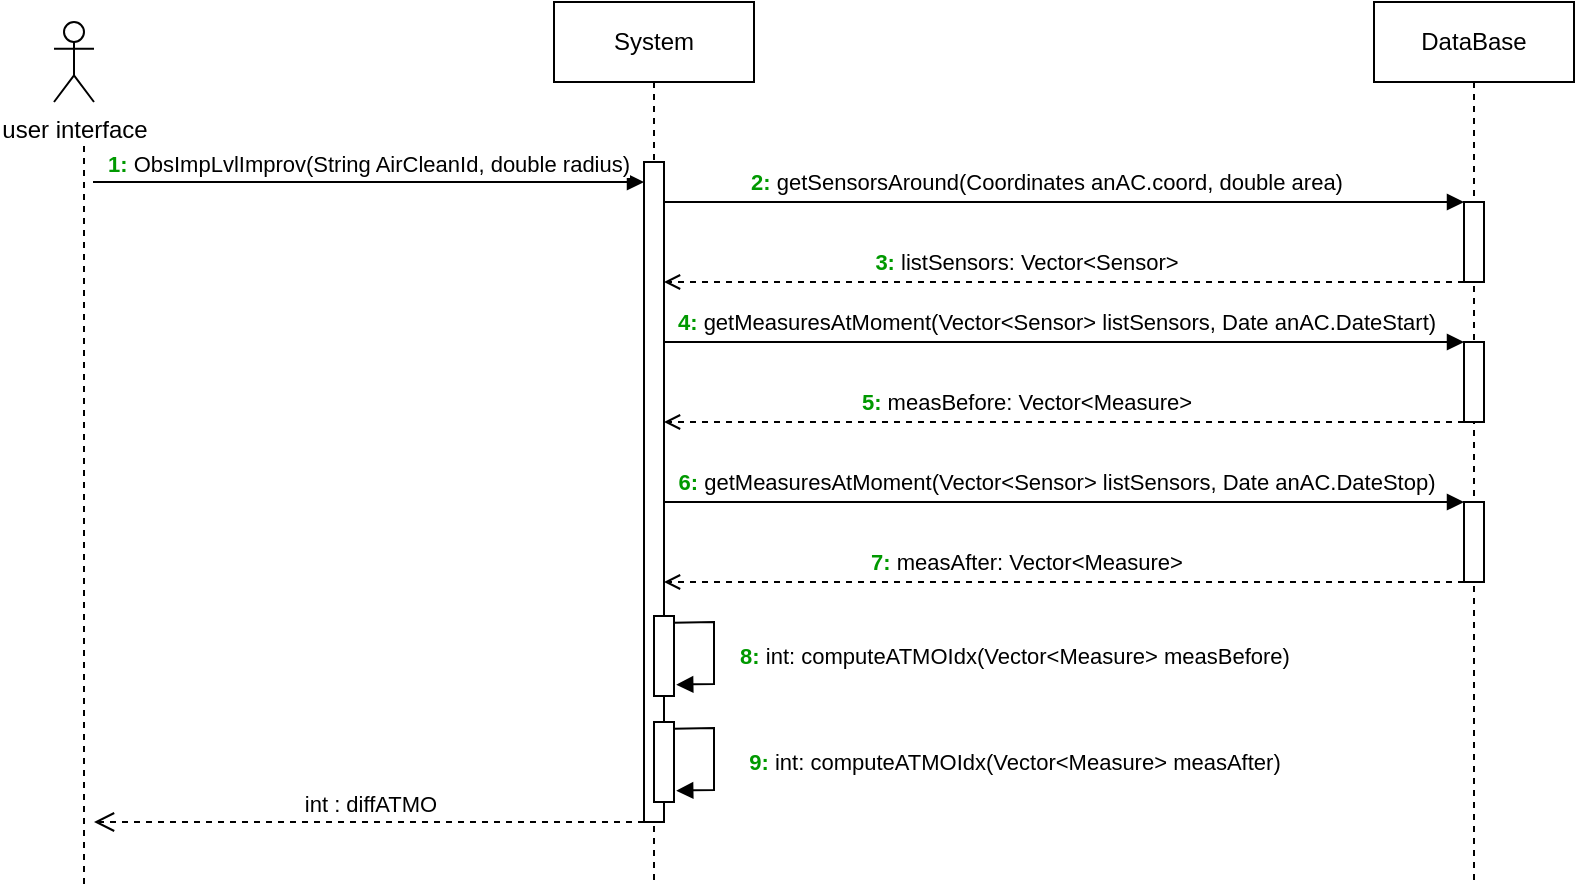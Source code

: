 <mxfile version="21.2.8">
  <diagram name="Page-1" id="U1p5k2ou6aDQazZYMd7k">
    <mxGraphModel dx="780" dy="799" grid="1" gridSize="10" guides="1" tooltips="1" connect="1" arrows="1" fold="1" page="1" pageScale="1" pageWidth="1169" pageHeight="827" math="0" shadow="0">
      <root>
        <mxCell id="0" />
        <mxCell id="1" parent="0" />
        <mxCell id="GppKYo8j6UHfjYzBci3K-55" value="System" style="shape=umlLifeline;perimeter=lifelinePerimeter;whiteSpace=wrap;html=1;container=0;dropTarget=0;collapsible=0;recursiveResize=0;outlineConnect=0;portConstraint=eastwest;newEdgeStyle={&quot;edgeStyle&quot;:&quot;elbowEdgeStyle&quot;,&quot;elbow&quot;:&quot;vertical&quot;,&quot;curved&quot;:0,&quot;rounded&quot;:0};" vertex="1" parent="1">
          <mxGeometry x="290" y="370" width="100" height="440" as="geometry" />
        </mxCell>
        <mxCell id="GppKYo8j6UHfjYzBci3K-56" value="" style="html=1;points=[];perimeter=orthogonalPerimeter;outlineConnect=0;targetShapes=umlLifeline;portConstraint=eastwest;newEdgeStyle={&quot;edgeStyle&quot;:&quot;elbowEdgeStyle&quot;,&quot;elbow&quot;:&quot;vertical&quot;,&quot;curved&quot;:0,&quot;rounded&quot;:0};" vertex="1" parent="GppKYo8j6UHfjYzBci3K-55">
          <mxGeometry x="45" y="80" width="10" height="330" as="geometry" />
        </mxCell>
        <mxCell id="GppKYo8j6UHfjYzBci3K-57" value="&lt;font style=&quot;border-color: var(--border-color);&quot; color=&quot;#009900&quot;&gt;&lt;b style=&quot;border-color: var(--border-color);&quot;&gt;1:&lt;/b&gt;&lt;/font&gt;&lt;font style=&quot;border-color: var(--border-color);&quot; color=&quot;#99ff99&quot;&gt;&amp;nbsp;&lt;/font&gt;ObsImpLvlImprov(String AirCleanId, double radius)" style="html=1;verticalAlign=bottom;endArrow=block;edgeStyle=elbowEdgeStyle;elbow=vertical;curved=0;rounded=0;" edge="1" parent="1" target="GppKYo8j6UHfjYzBci3K-56">
          <mxGeometry x="-0.001" relative="1" as="geometry">
            <mxPoint x="59.5" y="460" as="sourcePoint" />
            <Array as="points">
              <mxPoint x="170" y="460" />
            </Array>
            <mxPoint as="offset" />
          </mxGeometry>
        </mxCell>
        <mxCell id="GppKYo8j6UHfjYzBci3K-58" value="int : diffATMO" style="html=1;verticalAlign=bottom;endArrow=open;dashed=1;endSize=8;edgeStyle=elbowEdgeStyle;elbow=vertical;curved=0;rounded=0;" edge="1" parent="1" source="GppKYo8j6UHfjYzBci3K-56">
          <mxGeometry x="-0.003" relative="1" as="geometry">
            <mxPoint x="60" y="780" as="targetPoint" />
            <Array as="points">
              <mxPoint x="280" y="780" />
              <mxPoint x="300" y="790" />
              <mxPoint x="370" y="720" />
              <mxPoint x="280" y="680" />
              <mxPoint x="320" y="660" />
              <mxPoint x="180" y="620" />
            </Array>
            <mxPoint as="offset" />
          </mxGeometry>
        </mxCell>
        <mxCell id="GppKYo8j6UHfjYzBci3K-59" value="DataBase" style="shape=umlLifeline;perimeter=lifelinePerimeter;whiteSpace=wrap;html=1;container=0;dropTarget=0;collapsible=0;recursiveResize=0;outlineConnect=0;portConstraint=eastwest;newEdgeStyle={&quot;edgeStyle&quot;:&quot;elbowEdgeStyle&quot;,&quot;elbow&quot;:&quot;vertical&quot;,&quot;curved&quot;:0,&quot;rounded&quot;:0};" vertex="1" parent="1">
          <mxGeometry x="700" y="370" width="100" height="440" as="geometry" />
        </mxCell>
        <mxCell id="GppKYo8j6UHfjYzBci3K-81" value="user interface" style="shape=umlActor;verticalLabelPosition=bottom;verticalAlign=top;html=1;outlineConnect=0;" vertex="1" parent="1">
          <mxGeometry x="40" y="380" width="20" height="40" as="geometry" />
        </mxCell>
        <mxCell id="GppKYo8j6UHfjYzBci3K-82" value="" style="endArrow=none;dashed=1;html=1;rounded=0;" edge="1" parent="1">
          <mxGeometry width="50" height="50" relative="1" as="geometry">
            <mxPoint x="55" y="811" as="sourcePoint" />
            <mxPoint x="55" y="440" as="targetPoint" />
          </mxGeometry>
        </mxCell>
        <mxCell id="GppKYo8j6UHfjYzBci3K-109" value="" style="html=1;points=[];perimeter=orthogonalPerimeter;outlineConnect=0;targetShapes=umlLifeline;portConstraint=eastwest;newEdgeStyle={&quot;edgeStyle&quot;:&quot;elbowEdgeStyle&quot;,&quot;elbow&quot;:&quot;vertical&quot;,&quot;curved&quot;:0,&quot;rounded&quot;:0};" vertex="1" parent="1">
          <mxGeometry x="745" y="470" width="10" height="40" as="geometry" />
        </mxCell>
        <mxCell id="GppKYo8j6UHfjYzBci3K-110" value="" style="html=1;points=[];perimeter=orthogonalPerimeter;outlineConnect=0;targetShapes=umlLifeline;portConstraint=eastwest;newEdgeStyle={&quot;edgeStyle&quot;:&quot;elbowEdgeStyle&quot;,&quot;elbow&quot;:&quot;vertical&quot;,&quot;curved&quot;:0,&quot;rounded&quot;:0};" vertex="1" parent="1">
          <mxGeometry x="745" y="540" width="10" height="40" as="geometry" />
        </mxCell>
        <mxCell id="GppKYo8j6UHfjYzBci3K-111" value="" style="endArrow=block;html=1;rounded=0;endFill=1;" edge="1" parent="1" target="GppKYo8j6UHfjYzBci3K-109">
          <mxGeometry width="50" height="50" relative="1" as="geometry">
            <mxPoint x="345" y="470" as="sourcePoint" />
            <mxPoint x="585" y="480" as="targetPoint" />
            <Array as="points">
              <mxPoint x="625" y="470" />
            </Array>
          </mxGeometry>
        </mxCell>
        <mxCell id="GppKYo8j6UHfjYzBci3K-112" value="&lt;font style=&quot;border-color: var(--border-color);&quot; color=&quot;#009900&quot;&gt;&lt;b style=&quot;border-color: var(--border-color);&quot;&gt;2:&lt;/b&gt;&lt;/font&gt;&lt;font style=&quot;border-color: var(--border-color);&quot; color=&quot;#99ff99&quot;&gt;&amp;nbsp;&lt;/font&gt;getSensorsAround(Coordinates anAC.coord, double area)" style="edgeLabel;html=1;align=center;verticalAlign=middle;resizable=0;points=[];" vertex="1" connectable="0" parent="GppKYo8j6UHfjYzBci3K-111">
          <mxGeometry x="-0.412" y="2" relative="1" as="geometry">
            <mxPoint x="73" y="-8" as="offset" />
          </mxGeometry>
        </mxCell>
        <mxCell id="GppKYo8j6UHfjYzBci3K-113" value="" style="endArrow=open;html=1;rounded=0;endFill=0;dashed=1;" edge="1" parent="1" source="GppKYo8j6UHfjYzBci3K-109">
          <mxGeometry width="50" height="50" relative="1" as="geometry">
            <mxPoint x="445" y="555" as="sourcePoint" />
            <mxPoint x="345" y="510" as="targetPoint" />
            <Array as="points">
              <mxPoint x="505" y="510" />
            </Array>
          </mxGeometry>
        </mxCell>
        <mxCell id="GppKYo8j6UHfjYzBci3K-114" value="&lt;font style=&quot;border-color: var(--border-color);&quot; color=&quot;#009900&quot;&gt;&lt;b style=&quot;border-color: var(--border-color);&quot;&gt;3:&lt;/b&gt;&lt;/font&gt;&lt;font style=&quot;border-color: var(--border-color);&quot; color=&quot;#99ff99&quot;&gt;&amp;nbsp;&lt;/font&gt;listSensors: Vector&amp;lt;Sensor&amp;gt;" style="edgeLabel;html=1;align=center;verticalAlign=middle;resizable=0;points=[];" vertex="1" connectable="0" parent="GppKYo8j6UHfjYzBci3K-113">
          <mxGeometry x="0.279" y="1" relative="1" as="geometry">
            <mxPoint x="37" y="-11" as="offset" />
          </mxGeometry>
        </mxCell>
        <mxCell id="GppKYo8j6UHfjYzBci3K-115" value="" style="endArrow=block;html=1;rounded=0;endFill=1;" edge="1" parent="1" target="GppKYo8j6UHfjYzBci3K-110">
          <mxGeometry width="50" height="50" relative="1" as="geometry">
            <mxPoint x="345" y="540" as="sourcePoint" />
            <mxPoint x="650" y="540.0" as="targetPoint" />
            <Array as="points">
              <mxPoint x="600" y="540" />
            </Array>
          </mxGeometry>
        </mxCell>
        <mxCell id="GppKYo8j6UHfjYzBci3K-116" value="&lt;font style=&quot;border-color: var(--border-color);&quot; color=&quot;#009900&quot;&gt;&lt;b style=&quot;border-color: var(--border-color);&quot;&gt;4:&lt;/b&gt;&lt;/font&gt;&lt;font style=&quot;border-color: var(--border-color);&quot; color=&quot;#99ff99&quot;&gt;&amp;nbsp;&lt;/font&gt;getMeasuresAtMoment(Vector&amp;lt;Sensor&amp;gt; listSensors, Date anAC.DateStart)" style="edgeLabel;html=1;align=center;verticalAlign=middle;resizable=0;points=[];" vertex="1" connectable="0" parent="GppKYo8j6UHfjYzBci3K-115">
          <mxGeometry x="-0.412" y="2" relative="1" as="geometry">
            <mxPoint x="78" y="-8" as="offset" />
          </mxGeometry>
        </mxCell>
        <mxCell id="GppKYo8j6UHfjYzBci3K-117" value="" style="endArrow=open;html=1;rounded=0;endFill=0;dashed=1;" edge="1" parent="1" source="GppKYo8j6UHfjYzBci3K-110">
          <mxGeometry width="50" height="50" relative="1" as="geometry">
            <mxPoint x="650" y="580" as="sourcePoint" />
            <mxPoint x="345" y="580" as="targetPoint" />
            <Array as="points">
              <mxPoint x="505" y="580" />
            </Array>
          </mxGeometry>
        </mxCell>
        <mxCell id="GppKYo8j6UHfjYzBci3K-118" value="&lt;font style=&quot;border-color: var(--border-color);&quot; color=&quot;#009900&quot;&gt;&lt;b style=&quot;border-color: var(--border-color);&quot;&gt;5:&lt;/b&gt;&lt;/font&gt;&lt;font style=&quot;border-color: var(--border-color);&quot; color=&quot;#99ff99&quot;&gt;&amp;nbsp;&lt;/font&gt;measBefore: Vector&amp;lt;Measure&amp;gt;" style="edgeLabel;html=1;align=center;verticalAlign=middle;resizable=0;points=[];" vertex="1" connectable="0" parent="GppKYo8j6UHfjYzBci3K-117">
          <mxGeometry x="0.279" y="1" relative="1" as="geometry">
            <mxPoint x="37" y="-11" as="offset" />
          </mxGeometry>
        </mxCell>
        <mxCell id="GppKYo8j6UHfjYzBci3K-119" value="" style="rounded=0;whiteSpace=wrap;html=1;" vertex="1" parent="1">
          <mxGeometry x="340" y="677" width="10" height="40" as="geometry" />
        </mxCell>
        <mxCell id="GppKYo8j6UHfjYzBci3K-120" value="" style="endArrow=block;html=1;rounded=0;exitX=0.967;exitY=0.083;exitDx=0;exitDy=0;entryX=1.111;entryY=0.858;entryDx=0;entryDy=0;entryPerimeter=0;exitPerimeter=0;endFill=1;" edge="1" parent="1" source="GppKYo8j6UHfjYzBci3K-119" target="GppKYo8j6UHfjYzBci3K-119">
          <mxGeometry width="50" height="50" relative="1" as="geometry">
            <mxPoint x="390" y="691" as="sourcePoint" />
            <mxPoint x="400" y="721" as="targetPoint" />
            <Array as="points">
              <mxPoint x="370" y="680" />
              <mxPoint x="370" y="711" />
            </Array>
          </mxGeometry>
        </mxCell>
        <mxCell id="GppKYo8j6UHfjYzBci3K-121" value="&lt;font style=&quot;border-color: var(--border-color);&quot; color=&quot;#009900&quot;&gt;&lt;b style=&quot;border-color: var(--border-color);&quot;&gt;8:&lt;/b&gt;&lt;/font&gt;&lt;font style=&quot;border-color: var(--border-color);&quot; color=&quot;#99ff99&quot;&gt;&amp;nbsp;&lt;/font&gt;int: computeATMOIdx(Vector&amp;lt;Measure&amp;gt; measBefore)" style="edgeLabel;html=1;align=center;verticalAlign=middle;resizable=0;points=[];" vertex="1" connectable="0" parent="GppKYo8j6UHfjYzBci3K-120">
          <mxGeometry x="0.018" y="2" relative="1" as="geometry">
            <mxPoint x="148" y="2" as="offset" />
          </mxGeometry>
        </mxCell>
        <mxCell id="GppKYo8j6UHfjYzBci3K-122" value="" style="html=1;points=[];perimeter=orthogonalPerimeter;outlineConnect=0;targetShapes=umlLifeline;portConstraint=eastwest;newEdgeStyle={&quot;edgeStyle&quot;:&quot;elbowEdgeStyle&quot;,&quot;elbow&quot;:&quot;vertical&quot;,&quot;curved&quot;:0,&quot;rounded&quot;:0};" vertex="1" parent="1">
          <mxGeometry x="745" y="620" width="10" height="40" as="geometry" />
        </mxCell>
        <mxCell id="GppKYo8j6UHfjYzBci3K-123" value="" style="endArrow=block;html=1;rounded=0;endFill=1;" edge="1" parent="1" target="GppKYo8j6UHfjYzBci3K-122">
          <mxGeometry width="50" height="50" relative="1" as="geometry">
            <mxPoint x="345" y="620" as="sourcePoint" />
            <mxPoint x="650" y="620.0" as="targetPoint" />
            <Array as="points">
              <mxPoint x="600" y="620" />
            </Array>
          </mxGeometry>
        </mxCell>
        <mxCell id="GppKYo8j6UHfjYzBci3K-124" value="&lt;font style=&quot;border-color: var(--border-color);&quot; color=&quot;#009900&quot;&gt;&lt;b style=&quot;border-color: var(--border-color);&quot;&gt;6:&lt;/b&gt;&lt;/font&gt;&lt;font style=&quot;border-color: var(--border-color);&quot; color=&quot;#99ff99&quot;&gt;&amp;nbsp;&lt;/font&gt;getMeasuresAtMoment(Vector&amp;lt;Sensor&amp;gt; listSensors, Date anAC.DateStop)" style="edgeLabel;html=1;align=center;verticalAlign=middle;resizable=0;points=[];" vertex="1" connectable="0" parent="GppKYo8j6UHfjYzBci3K-123">
          <mxGeometry x="-0.412" y="2" relative="1" as="geometry">
            <mxPoint x="78" y="-8" as="offset" />
          </mxGeometry>
        </mxCell>
        <mxCell id="GppKYo8j6UHfjYzBci3K-125" value="" style="endArrow=open;html=1;rounded=0;endFill=0;dashed=1;" edge="1" parent="1" source="GppKYo8j6UHfjYzBci3K-122">
          <mxGeometry width="50" height="50" relative="1" as="geometry">
            <mxPoint x="650" y="660" as="sourcePoint" />
            <mxPoint x="345" y="660" as="targetPoint" />
            <Array as="points">
              <mxPoint x="505" y="660" />
            </Array>
          </mxGeometry>
        </mxCell>
        <mxCell id="GppKYo8j6UHfjYzBci3K-126" value="&lt;font style=&quot;border-color: var(--border-color);&quot; color=&quot;#009900&quot;&gt;&lt;b style=&quot;border-color: var(--border-color);&quot;&gt;7:&lt;/b&gt;&lt;/font&gt;&lt;font style=&quot;border-color: var(--border-color);&quot; color=&quot;#99ff99&quot;&gt;&amp;nbsp;&lt;/font&gt;measAfter: Vector&amp;lt;Measure&amp;gt;" style="edgeLabel;html=1;align=center;verticalAlign=middle;resizable=0;points=[];" vertex="1" connectable="0" parent="GppKYo8j6UHfjYzBci3K-125">
          <mxGeometry x="0.279" y="1" relative="1" as="geometry">
            <mxPoint x="37" y="-11" as="offset" />
          </mxGeometry>
        </mxCell>
        <mxCell id="GppKYo8j6UHfjYzBci3K-127" value="" style="rounded=0;whiteSpace=wrap;html=1;" vertex="1" parent="1">
          <mxGeometry x="340" y="730" width="10" height="40" as="geometry" />
        </mxCell>
        <mxCell id="GppKYo8j6UHfjYzBci3K-128" value="" style="endArrow=block;html=1;rounded=0;exitX=0.967;exitY=0.083;exitDx=0;exitDy=0;entryX=1.111;entryY=0.858;entryDx=0;entryDy=0;entryPerimeter=0;exitPerimeter=0;endFill=1;" edge="1" parent="1" source="GppKYo8j6UHfjYzBci3K-127" target="GppKYo8j6UHfjYzBci3K-127">
          <mxGeometry width="50" height="50" relative="1" as="geometry">
            <mxPoint x="390" y="744" as="sourcePoint" />
            <mxPoint x="400" y="774" as="targetPoint" />
            <Array as="points">
              <mxPoint x="370" y="733" />
              <mxPoint x="370" y="764" />
            </Array>
          </mxGeometry>
        </mxCell>
        <mxCell id="GppKYo8j6UHfjYzBci3K-129" value="&lt;font style=&quot;border-color: var(--border-color);&quot; color=&quot;#009900&quot;&gt;&lt;b style=&quot;border-color: var(--border-color);&quot;&gt;9:&lt;/b&gt;&lt;/font&gt;&lt;font style=&quot;border-color: var(--border-color);&quot; color=&quot;#99ff99&quot;&gt;&amp;nbsp;&lt;/font&gt;int: computeATMOIdx(Vector&amp;lt;Measure&amp;gt; measAfter)" style="edgeLabel;html=1;align=center;verticalAlign=middle;resizable=0;points=[];" vertex="1" connectable="0" parent="GppKYo8j6UHfjYzBci3K-128">
          <mxGeometry x="0.018" y="2" relative="1" as="geometry">
            <mxPoint x="148" y="2" as="offset" />
          </mxGeometry>
        </mxCell>
      </root>
    </mxGraphModel>
  </diagram>
</mxfile>
